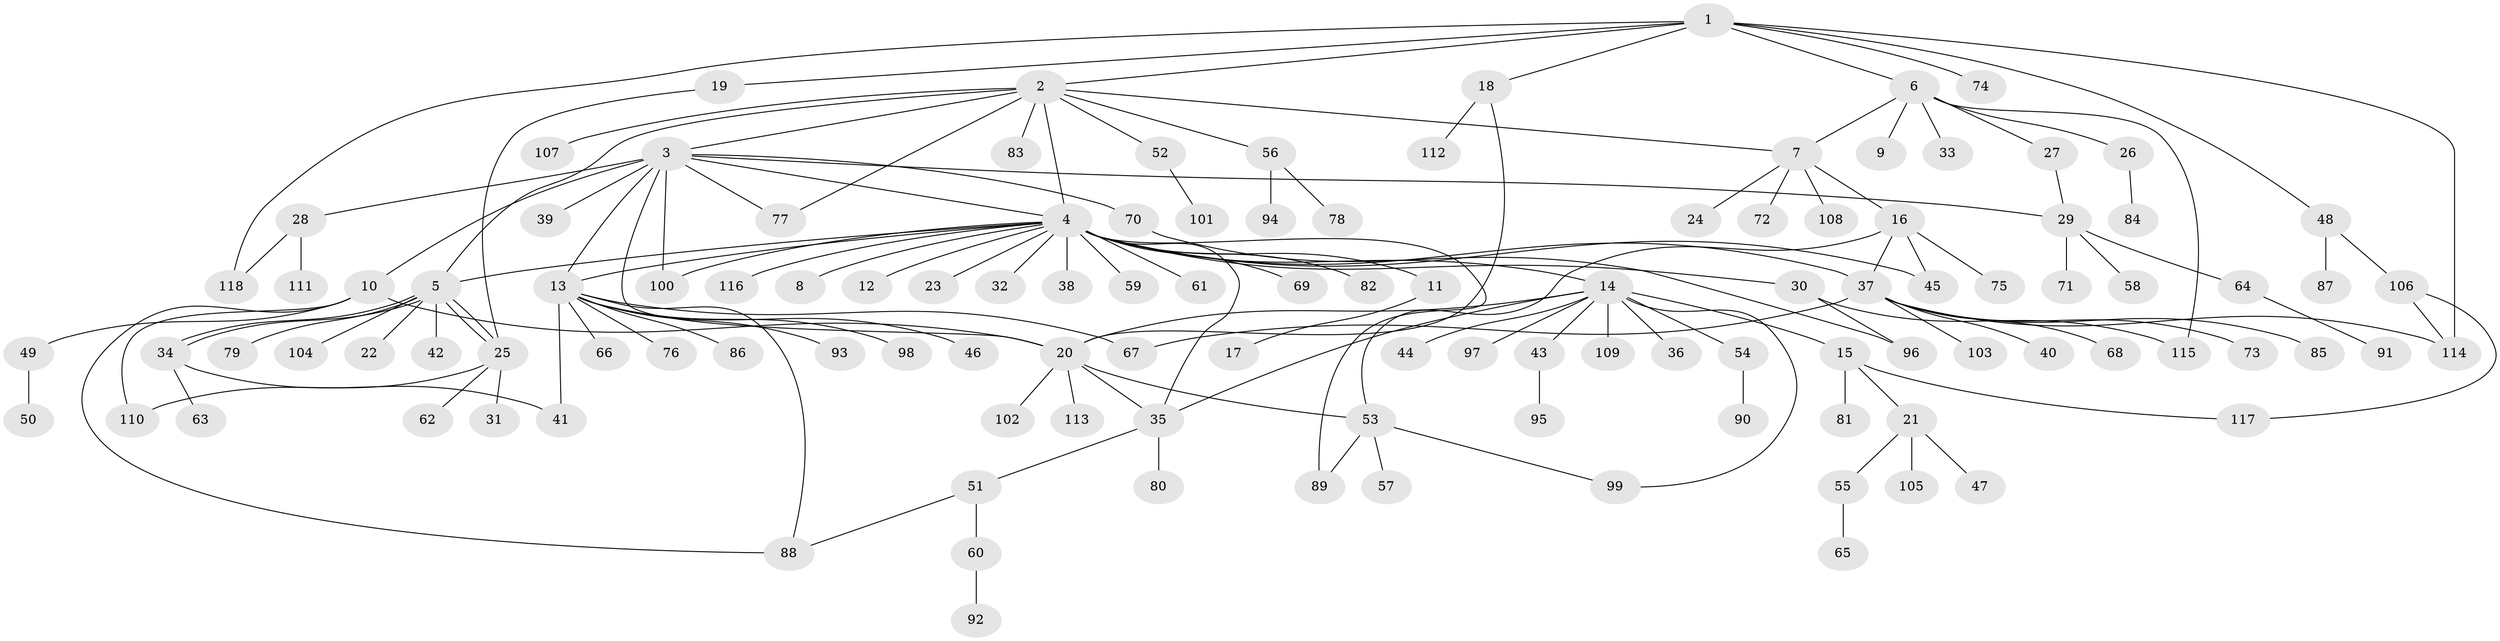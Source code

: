 // Generated by graph-tools (version 1.1) at 2025/26/03/09/25 03:26:05]
// undirected, 118 vertices, 148 edges
graph export_dot {
graph [start="1"]
  node [color=gray90,style=filled];
  1;
  2;
  3;
  4;
  5;
  6;
  7;
  8;
  9;
  10;
  11;
  12;
  13;
  14;
  15;
  16;
  17;
  18;
  19;
  20;
  21;
  22;
  23;
  24;
  25;
  26;
  27;
  28;
  29;
  30;
  31;
  32;
  33;
  34;
  35;
  36;
  37;
  38;
  39;
  40;
  41;
  42;
  43;
  44;
  45;
  46;
  47;
  48;
  49;
  50;
  51;
  52;
  53;
  54;
  55;
  56;
  57;
  58;
  59;
  60;
  61;
  62;
  63;
  64;
  65;
  66;
  67;
  68;
  69;
  70;
  71;
  72;
  73;
  74;
  75;
  76;
  77;
  78;
  79;
  80;
  81;
  82;
  83;
  84;
  85;
  86;
  87;
  88;
  89;
  90;
  91;
  92;
  93;
  94;
  95;
  96;
  97;
  98;
  99;
  100;
  101;
  102;
  103;
  104;
  105;
  106;
  107;
  108;
  109;
  110;
  111;
  112;
  113;
  114;
  115;
  116;
  117;
  118;
  1 -- 2;
  1 -- 6;
  1 -- 18;
  1 -- 19;
  1 -- 48;
  1 -- 74;
  1 -- 114;
  1 -- 118;
  2 -- 3;
  2 -- 4;
  2 -- 5;
  2 -- 7;
  2 -- 52;
  2 -- 56;
  2 -- 77;
  2 -- 83;
  2 -- 107;
  3 -- 4;
  3 -- 10;
  3 -- 13;
  3 -- 20;
  3 -- 28;
  3 -- 29;
  3 -- 39;
  3 -- 70;
  3 -- 77;
  3 -- 100;
  4 -- 5;
  4 -- 8;
  4 -- 11;
  4 -- 12;
  4 -- 13;
  4 -- 14;
  4 -- 23;
  4 -- 30;
  4 -- 32;
  4 -- 35;
  4 -- 37;
  4 -- 38;
  4 -- 45;
  4 -- 59;
  4 -- 61;
  4 -- 69;
  4 -- 82;
  4 -- 89;
  4 -- 100;
  4 -- 116;
  5 -- 22;
  5 -- 25;
  5 -- 25;
  5 -- 34;
  5 -- 34;
  5 -- 42;
  5 -- 79;
  5 -- 104;
  6 -- 7;
  6 -- 9;
  6 -- 26;
  6 -- 27;
  6 -- 33;
  6 -- 115;
  7 -- 16;
  7 -- 24;
  7 -- 72;
  7 -- 108;
  10 -- 20;
  10 -- 49;
  10 -- 88;
  10 -- 110;
  11 -- 17;
  13 -- 41;
  13 -- 46;
  13 -- 66;
  13 -- 67;
  13 -- 76;
  13 -- 86;
  13 -- 88;
  13 -- 93;
  13 -- 98;
  14 -- 15;
  14 -- 20;
  14 -- 35;
  14 -- 36;
  14 -- 43;
  14 -- 44;
  14 -- 54;
  14 -- 97;
  14 -- 99;
  14 -- 109;
  15 -- 21;
  15 -- 81;
  15 -- 117;
  16 -- 37;
  16 -- 45;
  16 -- 53;
  16 -- 75;
  18 -- 20;
  18 -- 112;
  19 -- 25;
  20 -- 35;
  20 -- 53;
  20 -- 102;
  20 -- 113;
  21 -- 47;
  21 -- 55;
  21 -- 105;
  25 -- 31;
  25 -- 62;
  25 -- 110;
  26 -- 84;
  27 -- 29;
  28 -- 111;
  28 -- 118;
  29 -- 58;
  29 -- 64;
  29 -- 71;
  30 -- 96;
  30 -- 115;
  34 -- 41;
  34 -- 63;
  35 -- 51;
  35 -- 80;
  37 -- 40;
  37 -- 67;
  37 -- 68;
  37 -- 73;
  37 -- 85;
  37 -- 103;
  37 -- 114;
  43 -- 95;
  48 -- 87;
  48 -- 106;
  49 -- 50;
  51 -- 60;
  51 -- 88;
  52 -- 101;
  53 -- 57;
  53 -- 89;
  53 -- 99;
  54 -- 90;
  55 -- 65;
  56 -- 78;
  56 -- 94;
  60 -- 92;
  64 -- 91;
  70 -- 96;
  106 -- 114;
  106 -- 117;
}
